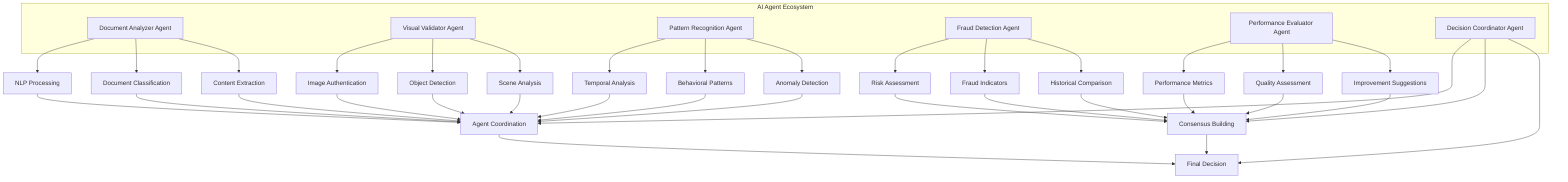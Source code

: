 graph TD
    subgraph "AI Agent Ecosystem"
        A[Document Analyzer Agent]
        B[Visual Validator Agent]
        C[Pattern Recognition Agent]
        D[Fraud Detection Agent]
        E[Performance Evaluator Agent]
        F[Decision Coordinator Agent]
    end
    
    A --> A1[NLP Processing]
    A --> A2[Document Classification]
    A --> A3[Content Extraction]
    
    B --> B1[Image Authentication]
    B --> B2[Object Detection]
    B --> B3[Scene Analysis]
    
    C --> C1[Temporal Analysis]
    C --> C2[Behavioral Patterns]
    C --> C3[Anomaly Detection]
    
    D --> D1[Risk Assessment]
    D --> D2[Fraud Indicators]
    D --> D3[Historical Comparison]
    
    E --> E1[Performance Metrics]
    E --> E2[Quality Assessment]
    E --> E3[Improvement Suggestions]
    
    F --> F1[Agent Coordination]
    F --> F2[Consensus Building]
    F --> F3[Final Decision]
    
    A1 --> F1
    A2 --> F1
    A3 --> F1
    B1 --> F1
    B2 --> F1
    B3 --> F1
    C1 --> F1
    C2 --> F1
    C3 --> F1
    D1 --> F2
    D2 --> F2
    D3 --> F2
    E1 --> F2
    E2 --> F2
    E3 --> F2
    
    F1 --> F3
    F2 --> F3